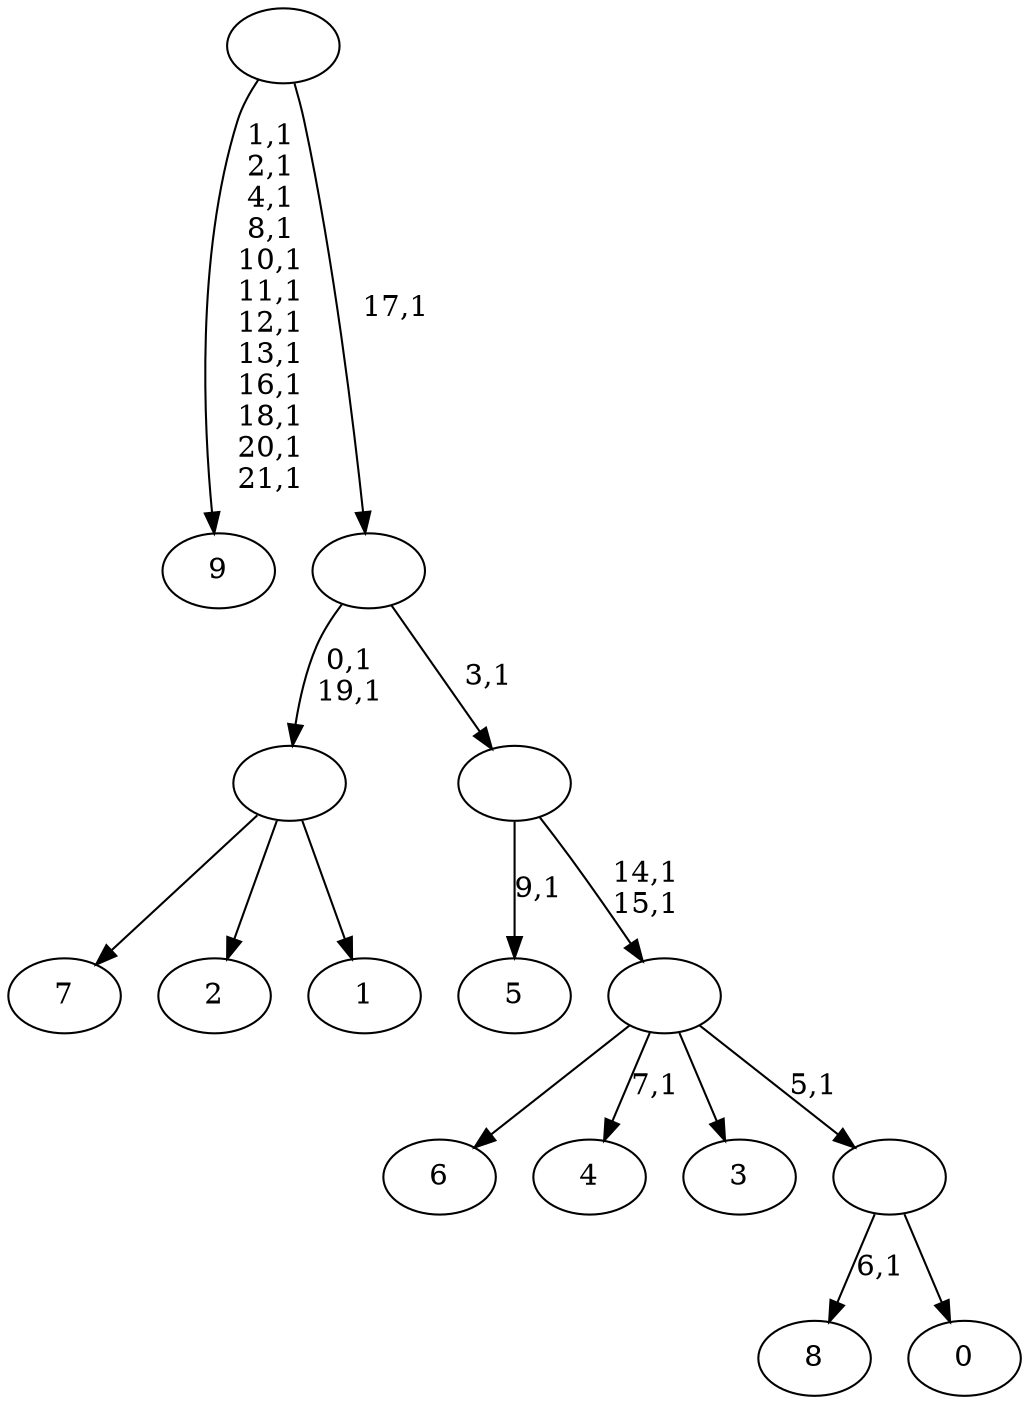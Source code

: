 digraph T {
	32 [label="9"]
	19 [label="8"]
	17 [label="7"]
	16 [label="6"]
	15 [label="5"]
	13 [label="4"]
	11 [label="3"]
	10 [label="2"]
	9 [label="1"]
	8 [label=""]
	6 [label="0"]
	5 [label=""]
	4 [label=""]
	2 [label=""]
	1 [label=""]
	0 [label=""]
	8 -> 17 [label=""]
	8 -> 10 [label=""]
	8 -> 9 [label=""]
	5 -> 19 [label="6,1"]
	5 -> 6 [label=""]
	4 -> 13 [label="7,1"]
	4 -> 16 [label=""]
	4 -> 11 [label=""]
	4 -> 5 [label="5,1"]
	2 -> 4 [label="14,1\n15,1"]
	2 -> 15 [label="9,1"]
	1 -> 8 [label="0,1\n19,1"]
	1 -> 2 [label="3,1"]
	0 -> 32 [label="1,1\n2,1\n4,1\n8,1\n10,1\n11,1\n12,1\n13,1\n16,1\n18,1\n20,1\n21,1"]
	0 -> 1 [label="17,1"]
}
